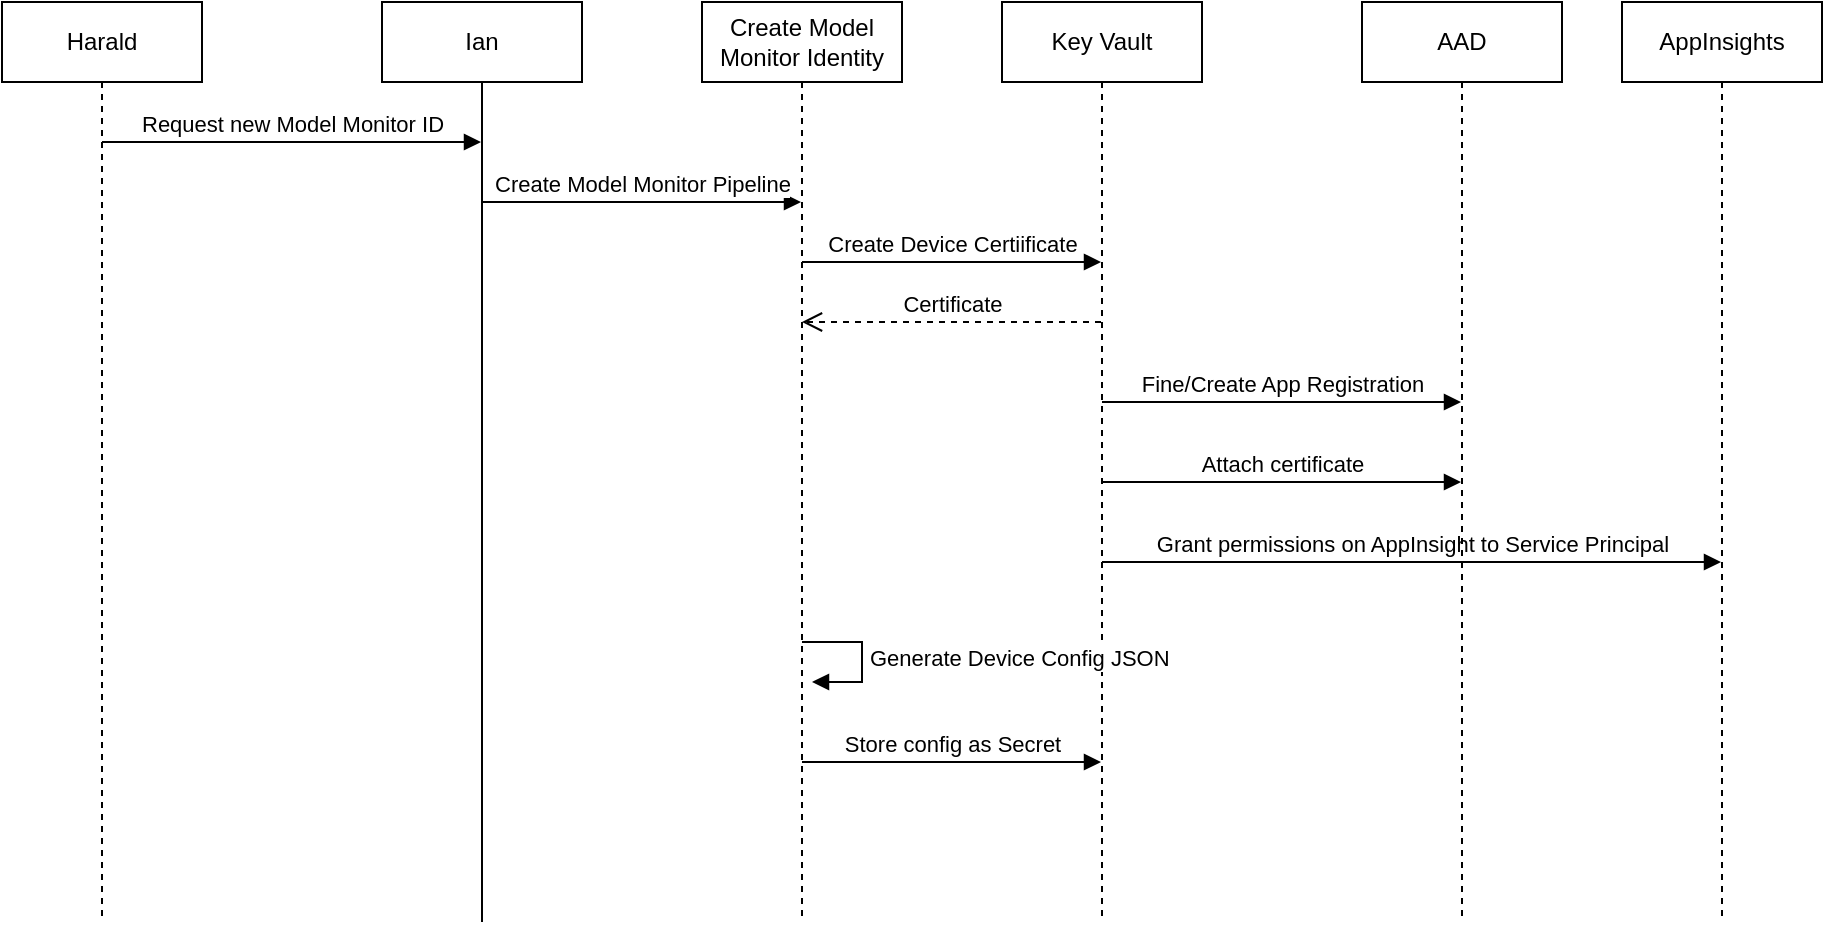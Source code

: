 <mxfile>
    <diagram id="d0C5kgaKQNW41QWQJkIV" name="Page-1">
        <mxGraphModel dx="1216" dy="812" grid="1" gridSize="10" guides="1" tooltips="1" connect="1" arrows="1" fold="1" page="1" pageScale="1" pageWidth="827" pageHeight="1169" math="0" shadow="0">
            <root>
                <mxCell id="0"/>
                <mxCell id="1" parent="0"/>
                <mxCell id="2" value="Harald" style="shape=umlLifeline;perimeter=lifelinePerimeter;whiteSpace=wrap;html=1;container=1;collapsible=0;recursiveResize=0;outlineConnect=0;" vertex="1" parent="1">
                    <mxGeometry x="70" y="60" width="100" height="460" as="geometry"/>
                </mxCell>
                <mxCell id="8" value="Request new Model Monitor ID" style="html=1;verticalAlign=bottom;endArrow=block;" edge="1" parent="2" target="3">
                    <mxGeometry width="80" relative="1" as="geometry">
                        <mxPoint x="50" y="70" as="sourcePoint"/>
                        <mxPoint x="130" y="70" as="targetPoint"/>
                    </mxGeometry>
                </mxCell>
                <mxCell id="3" value="Ian" style="shape=umlLifeline;perimeter=lifelinePerimeter;whiteSpace=wrap;html=1;container=1;collapsible=0;recursiveResize=0;outlineConnect=0;lifelineDashed=0;" vertex="1" parent="1">
                    <mxGeometry x="260" y="60" width="100" height="460" as="geometry"/>
                </mxCell>
                <mxCell id="9" value="Create Model Monitor Pipeline" style="html=1;verticalAlign=bottom;endArrow=block;" edge="1" parent="3" target="4">
                    <mxGeometry width="80" relative="1" as="geometry">
                        <mxPoint x="50" y="100" as="sourcePoint"/>
                        <mxPoint x="130" y="100" as="targetPoint"/>
                    </mxGeometry>
                </mxCell>
                <mxCell id="4" value="Create Model Monitor Identity" style="shape=umlLifeline;perimeter=lifelinePerimeter;whiteSpace=wrap;html=1;container=1;collapsible=0;recursiveResize=0;outlineConnect=0;" vertex="1" parent="1">
                    <mxGeometry x="420" y="60" width="100" height="460" as="geometry"/>
                </mxCell>
                <mxCell id="10" value="Create Device Certiificate" style="html=1;verticalAlign=bottom;endArrow=block;" edge="1" parent="4" target="5">
                    <mxGeometry width="80" relative="1" as="geometry">
                        <mxPoint x="50" y="130" as="sourcePoint"/>
                        <mxPoint x="130" y="130" as="targetPoint"/>
                    </mxGeometry>
                </mxCell>
                <mxCell id="11" value="Certificate" style="html=1;verticalAlign=bottom;endArrow=open;dashed=1;endSize=8;" edge="1" parent="4" source="5">
                    <mxGeometry relative="1" as="geometry">
                        <mxPoint x="130" y="160" as="sourcePoint"/>
                        <mxPoint x="50" y="160" as="targetPoint"/>
                    </mxGeometry>
                </mxCell>
                <mxCell id="19" value="Store config as Secret" style="html=1;verticalAlign=bottom;endArrow=block;" edge="1" parent="4" target="5">
                    <mxGeometry width="80" relative="1" as="geometry">
                        <mxPoint x="50" y="380" as="sourcePoint"/>
                        <mxPoint x="130" y="380" as="targetPoint"/>
                    </mxGeometry>
                </mxCell>
                <mxCell id="5" value="Key Vault" style="shape=umlLifeline;perimeter=lifelinePerimeter;whiteSpace=wrap;html=1;container=1;collapsible=0;recursiveResize=0;outlineConnect=0;" vertex="1" parent="1">
                    <mxGeometry x="570" y="60" width="100" height="460" as="geometry"/>
                </mxCell>
                <mxCell id="12" value="Fine/Create App Registration" style="html=1;verticalAlign=bottom;endArrow=block;" edge="1" parent="5" target="6">
                    <mxGeometry width="80" relative="1" as="geometry">
                        <mxPoint x="50" y="200" as="sourcePoint"/>
                        <mxPoint x="130" y="200" as="targetPoint"/>
                    </mxGeometry>
                </mxCell>
                <mxCell id="13" value="Attach certificate" style="html=1;verticalAlign=bottom;endArrow=block;" edge="1" parent="5" target="6">
                    <mxGeometry width="80" relative="1" as="geometry">
                        <mxPoint x="50" y="240" as="sourcePoint"/>
                        <mxPoint x="130" y="240" as="targetPoint"/>
                    </mxGeometry>
                </mxCell>
                <mxCell id="14" value="Grant permissions on AppInsight to Service Principal" style="html=1;verticalAlign=bottom;endArrow=block;" edge="1" parent="5" target="7">
                    <mxGeometry width="80" relative="1" as="geometry">
                        <mxPoint x="50" y="280" as="sourcePoint"/>
                        <mxPoint x="130" y="280" as="targetPoint"/>
                    </mxGeometry>
                </mxCell>
                <mxCell id="6" value="AAD" style="shape=umlLifeline;perimeter=lifelinePerimeter;whiteSpace=wrap;html=1;container=1;collapsible=0;recursiveResize=0;outlineConnect=0;" vertex="1" parent="1">
                    <mxGeometry x="750" y="60" width="100" height="460" as="geometry"/>
                </mxCell>
                <mxCell id="7" value="AppInsights" style="shape=umlLifeline;perimeter=lifelinePerimeter;whiteSpace=wrap;html=1;container=1;collapsible=0;recursiveResize=0;outlineConnect=0;" vertex="1" parent="1">
                    <mxGeometry x="880" y="60" width="100" height="460" as="geometry"/>
                </mxCell>
                <mxCell id="18" value="Generate Device Config JSON" style="edgeStyle=orthogonalEdgeStyle;html=1;align=left;spacingLeft=2;endArrow=block;rounded=0;entryX=1;entryY=0;" edge="1" parent="1">
                    <mxGeometry relative="1" as="geometry">
                        <mxPoint x="470" y="380" as="sourcePoint"/>
                        <Array as="points">
                            <mxPoint x="500" y="380"/>
                        </Array>
                        <mxPoint x="475" y="400" as="targetPoint"/>
                    </mxGeometry>
                </mxCell>
            </root>
        </mxGraphModel>
    </diagram>
</mxfile>
